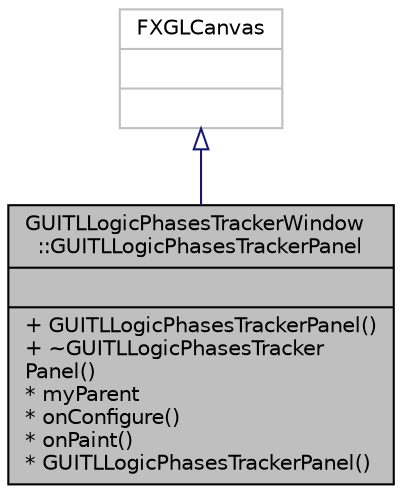 digraph "GUITLLogicPhasesTrackerWindow::GUITLLogicPhasesTrackerPanel"
{
  edge [fontname="Helvetica",fontsize="10",labelfontname="Helvetica",labelfontsize="10"];
  node [fontname="Helvetica",fontsize="10",shape=record];
  Node0 [label="{GUITLLogicPhasesTrackerWindow\l::GUITLLogicPhasesTrackerPanel\n||+ GUITLLogicPhasesTrackerPanel()\l+ ~GUITLLogicPhasesTracker\lPanel()\l* myParent\l* onConfigure()\l* onPaint()\l* GUITLLogicPhasesTrackerPanel()\l}",height=0.2,width=0.4,color="black", fillcolor="grey75", style="filled", fontcolor="black"];
  Node1 -> Node0 [dir="back",color="midnightblue",fontsize="10",style="solid",arrowtail="onormal",fontname="Helvetica"];
  Node1 [label="{FXGLCanvas\n||}",height=0.2,width=0.4,color="grey75", fillcolor="white", style="filled"];
}
